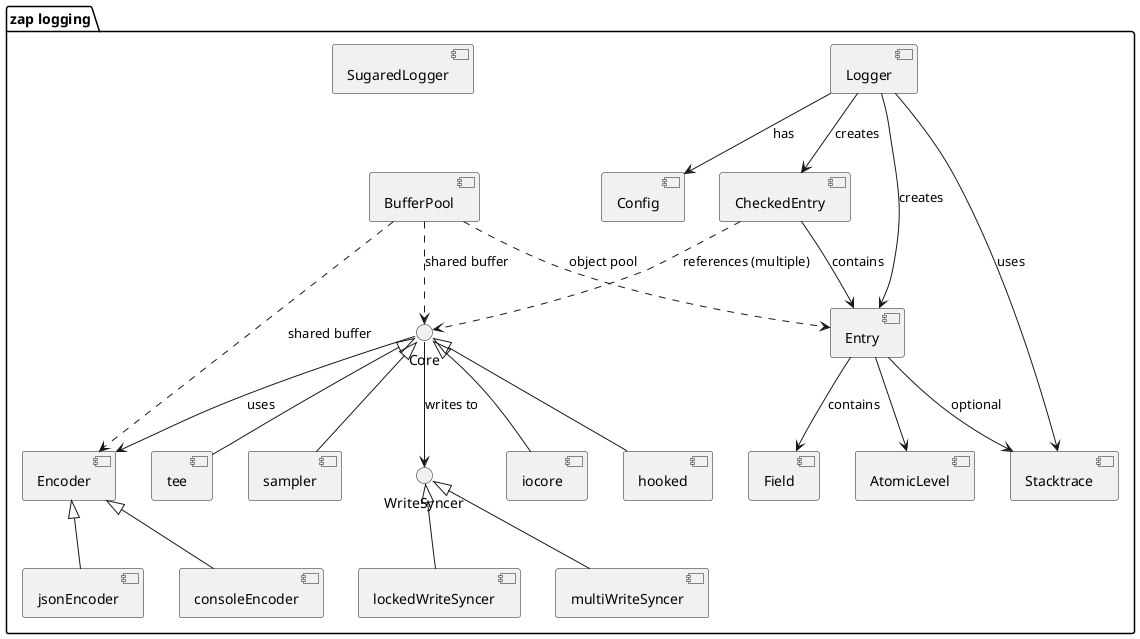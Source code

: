 @startuml
package "zap logging" {

  component Logger
  component SugaredLogger
  component Config
  component Stacktrace
  component Field
  component Encoder
  component AtomicLevel

  interface Core
  component Entry
  component CheckedEntry
  interface WriteSyncer

  component jsonEncoder
  component consoleEncoder

  component iocore
  component hooked
  component tee
  component sampler

  component lockedWriteSyncer
  component multiWriteSyncer

  component BufferPool

  Logger --> Config : has
  Logger --> Stacktrace : uses
  Logger --> Entry : creates
  Logger --> CheckedEntry : creates

  CheckedEntry --> Entry : contains
  CheckedEntry ..> Core : references (multiple)
  
  Core --> Encoder : uses
  Core --> WriteSyncer : writes to
  Core <|-- iocore
  Core <|-- hooked
  Core <|-- tee
  Core <|-- sampler

  WriteSyncer <|-- lockedWriteSyncer
  WriteSyncer <|-- multiWriteSyncer

  Encoder <|-- jsonEncoder
  Encoder <|-- consoleEncoder

  Entry --> Field : contains
  Entry --> AtomicLevel
  Entry --> Stacktrace : optional

  BufferPool ..> Core : shared buffer
  BufferPool ..> Encoder : shared buffer
  BufferPool ..> Entry : object pool

}
@enduml
